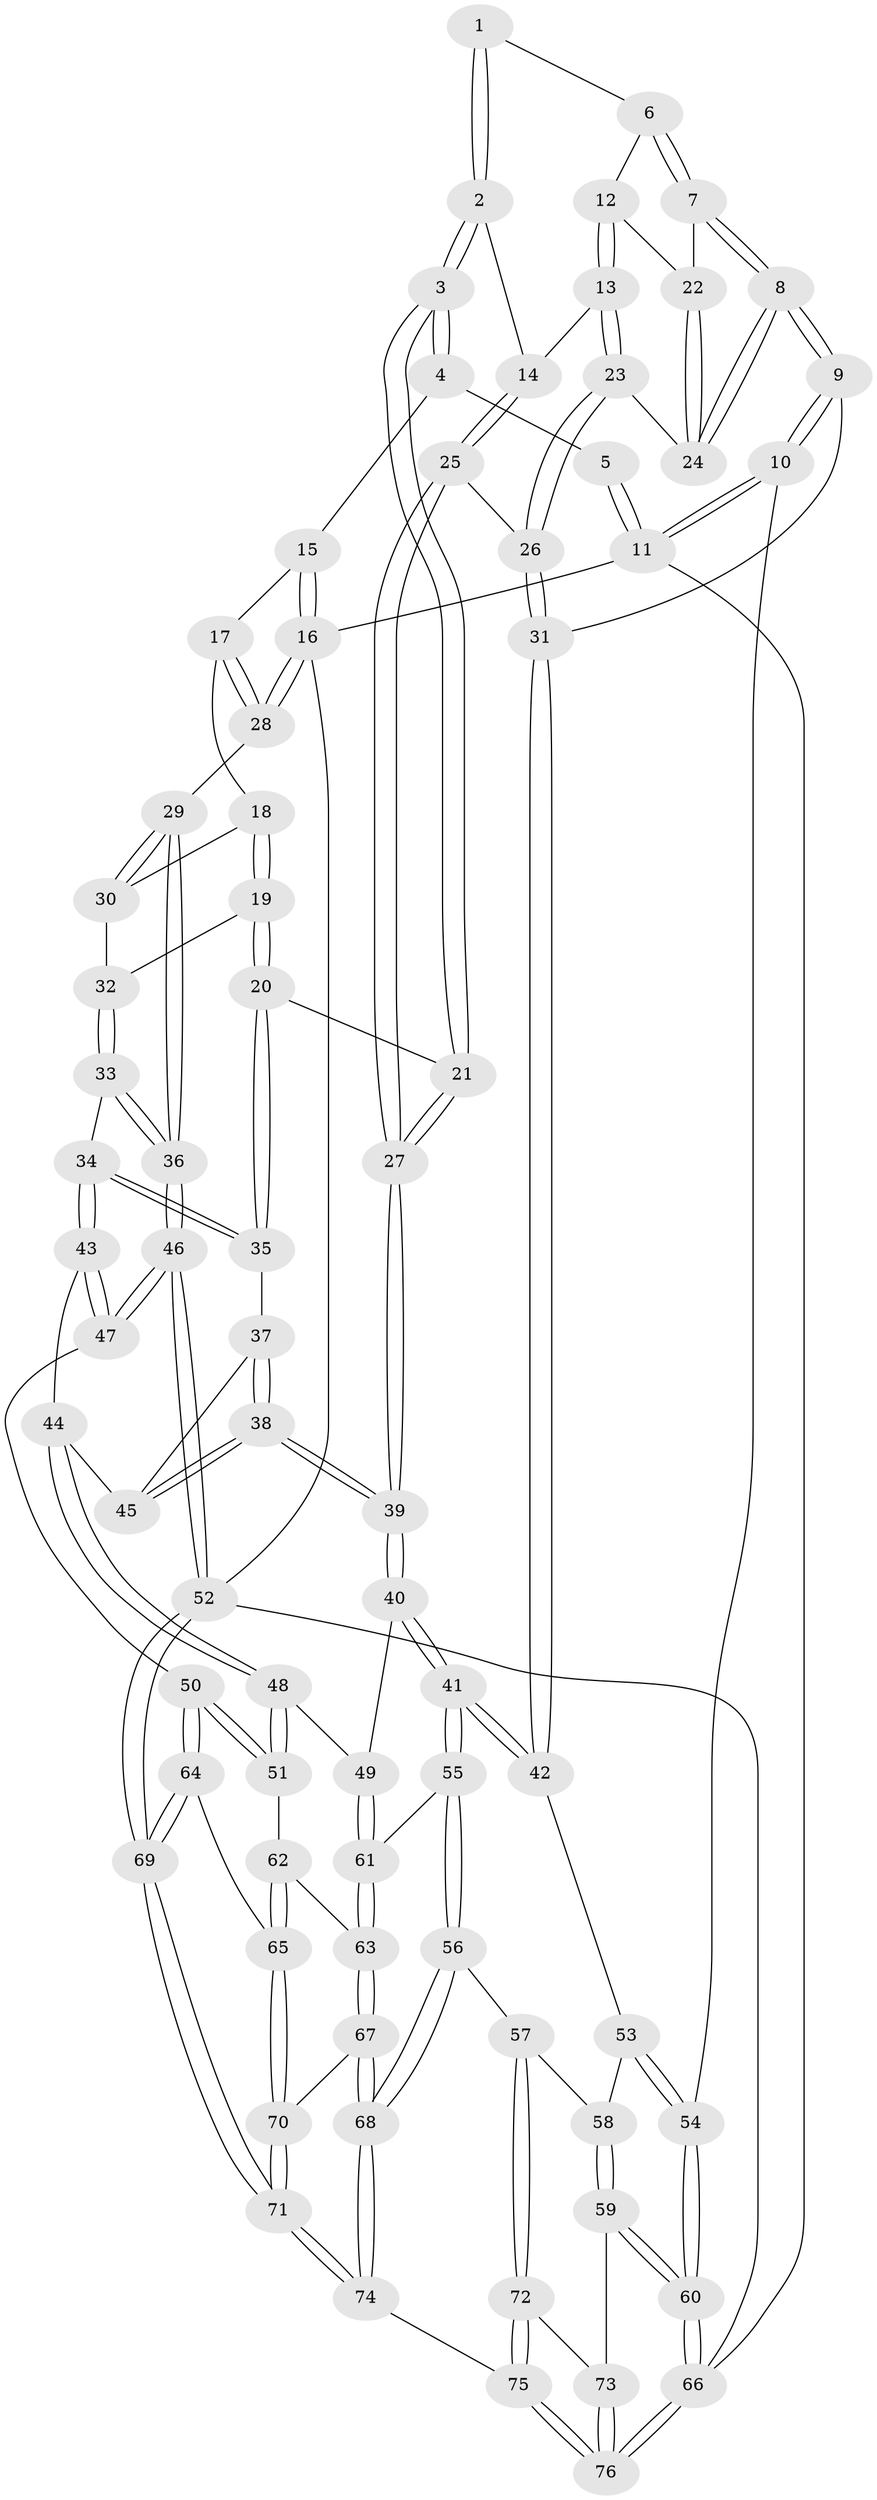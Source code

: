 // Generated by graph-tools (version 1.1) at 2025/27/03/15/25 16:27:56]
// undirected, 76 vertices, 187 edges
graph export_dot {
graph [start="1"]
  node [color=gray90,style=filled];
  1 [pos="+0.13923714715103414+0"];
  2 [pos="+0.3759697776895638+0.18229057919740138"];
  3 [pos="+0.617672998853715+0.12359403991390645"];
  4 [pos="+0.6253715753202467+0"];
  5 [pos="+0.12798906313963676+0"];
  6 [pos="+0.1420832035561705+0"];
  7 [pos="+0.05524505777111758+0.21758755811504044"];
  8 [pos="+0+0.3665238442443224"];
  9 [pos="+0+0.383337994298885"];
  10 [pos="+0+0.39430642341822736"];
  11 [pos="+0+0"];
  12 [pos="+0.197143863401029+0.16233426748532231"];
  13 [pos="+0.2695002923112767+0.19764384001384508"];
  14 [pos="+0.3705088722836479+0.18800228169067582"];
  15 [pos="+1+0"];
  16 [pos="+1+0"];
  17 [pos="+0.8073001627115314+0.20926681006497203"];
  18 [pos="+0.8041620509069903+0.21045500002366466"];
  19 [pos="+0.7413246831484004+0.2187309569239998"];
  20 [pos="+0.6755433393195153+0.20734051365322417"];
  21 [pos="+0.6493966501413501+0.18250109584245655"];
  22 [pos="+0.17910541982857867+0.18223182496132376"];
  23 [pos="+0.20670486641569796+0.3154622731150368"];
  24 [pos="+0.1710318900540978+0.3097956808338758"];
  25 [pos="+0.3441382594512153+0.35628746597349026"];
  26 [pos="+0.28109536918672606+0.37109603408858666"];
  27 [pos="+0.42749002752316273+0.4143030496985992"];
  28 [pos="+1+0.031797434486078566"];
  29 [pos="+1+0.40970293493953136"];
  30 [pos="+0.9599374725315102+0.3422890956960534"];
  31 [pos="+0.2475756782099869+0.4349572833924562"];
  32 [pos="+0.8513590475767283+0.37043535232026686"];
  33 [pos="+0.8699485401741652+0.4695030804858834"];
  34 [pos="+0.7643091694508148+0.4860832990635897"];
  35 [pos="+0.6745738542151395+0.3468621965893618"];
  36 [pos="+1+0.5845589176972837"];
  37 [pos="+0.6459807774740867+0.3881002603509511"];
  38 [pos="+0.4826150418445358+0.5345815470253727"];
  39 [pos="+0.46591342101207195+0.546198713428903"];
  40 [pos="+0.46518292175124887+0.5501532325756145"];
  41 [pos="+0.3681913830684215+0.6108899283779688"];
  42 [pos="+0.24048039462846704+0.5608460902051162"];
  43 [pos="+0.7406865808716971+0.5391238825392067"];
  44 [pos="+0.7045687727807973+0.5613323282455349"];
  45 [pos="+0.6477207076269619+0.5004938635115163"];
  46 [pos="+1+0.6916139406695937"];
  47 [pos="+0.9279527531156245+0.7270386908103231"];
  48 [pos="+0.6292505676515838+0.6529124161286161"];
  49 [pos="+0.5695117305189435+0.6318701499548353"];
  50 [pos="+0.9025562548390343+0.7386699362343229"];
  51 [pos="+0.6342587607477506+0.6608703685864579"];
  52 [pos="+1+1"];
  53 [pos="+0.167831133859549+0.5801894839747214"];
  54 [pos="+0+0.5283915533961534"];
  55 [pos="+0.3469742240540073+0.7667593412261399"];
  56 [pos="+0.31640983055153116+0.8194099191605402"];
  57 [pos="+0.21389694526450104+0.8366053996242137"];
  58 [pos="+0.17735613222244814+0.659752052950781"];
  59 [pos="+0+0.8498918162857514"];
  60 [pos="+0+0.8606915861711936"];
  61 [pos="+0.4952290914213718+0.7722707040165949"];
  62 [pos="+0.6341062908774042+0.736823274072105"];
  63 [pos="+0.565611090018798+0.848961488745788"];
  64 [pos="+0.8564680297943711+0.7868106881425739"];
  65 [pos="+0.7594014544282864+0.858842397409777"];
  66 [pos="+0+1"];
  67 [pos="+0.5672022051521294+0.9229830323507408"];
  68 [pos="+0.49249922458238177+1"];
  69 [pos="+0.9089690234792038+1"];
  70 [pos="+0.7552946817873902+0.866166365541529"];
  71 [pos="+0.8492778786661708+1"];
  72 [pos="+0.20995046867817876+0.8387505862038902"];
  73 [pos="+0.1552824550241242+0.8442673225275065"];
  74 [pos="+0.4965549919217705+1"];
  75 [pos="+0.2501400446224446+1"];
  76 [pos="+0.15165531919323263+1"];
  1 -- 2;
  1 -- 2;
  1 -- 6;
  2 -- 3;
  2 -- 3;
  2 -- 14;
  3 -- 4;
  3 -- 4;
  3 -- 21;
  3 -- 21;
  4 -- 5;
  4 -- 15;
  5 -- 11;
  5 -- 11;
  6 -- 7;
  6 -- 7;
  6 -- 12;
  7 -- 8;
  7 -- 8;
  7 -- 22;
  8 -- 9;
  8 -- 9;
  8 -- 24;
  8 -- 24;
  9 -- 10;
  9 -- 10;
  9 -- 31;
  10 -- 11;
  10 -- 11;
  10 -- 54;
  11 -- 16;
  11 -- 66;
  12 -- 13;
  12 -- 13;
  12 -- 22;
  13 -- 14;
  13 -- 23;
  13 -- 23;
  14 -- 25;
  14 -- 25;
  15 -- 16;
  15 -- 16;
  15 -- 17;
  16 -- 28;
  16 -- 28;
  16 -- 52;
  17 -- 18;
  17 -- 28;
  17 -- 28;
  18 -- 19;
  18 -- 19;
  18 -- 30;
  19 -- 20;
  19 -- 20;
  19 -- 32;
  20 -- 21;
  20 -- 35;
  20 -- 35;
  21 -- 27;
  21 -- 27;
  22 -- 24;
  22 -- 24;
  23 -- 24;
  23 -- 26;
  23 -- 26;
  25 -- 26;
  25 -- 27;
  25 -- 27;
  26 -- 31;
  26 -- 31;
  27 -- 39;
  27 -- 39;
  28 -- 29;
  29 -- 30;
  29 -- 30;
  29 -- 36;
  29 -- 36;
  30 -- 32;
  31 -- 42;
  31 -- 42;
  32 -- 33;
  32 -- 33;
  33 -- 34;
  33 -- 36;
  33 -- 36;
  34 -- 35;
  34 -- 35;
  34 -- 43;
  34 -- 43;
  35 -- 37;
  36 -- 46;
  36 -- 46;
  37 -- 38;
  37 -- 38;
  37 -- 45;
  38 -- 39;
  38 -- 39;
  38 -- 45;
  38 -- 45;
  39 -- 40;
  39 -- 40;
  40 -- 41;
  40 -- 41;
  40 -- 49;
  41 -- 42;
  41 -- 42;
  41 -- 55;
  41 -- 55;
  42 -- 53;
  43 -- 44;
  43 -- 47;
  43 -- 47;
  44 -- 45;
  44 -- 48;
  44 -- 48;
  46 -- 47;
  46 -- 47;
  46 -- 52;
  46 -- 52;
  47 -- 50;
  48 -- 49;
  48 -- 51;
  48 -- 51;
  49 -- 61;
  49 -- 61;
  50 -- 51;
  50 -- 51;
  50 -- 64;
  50 -- 64;
  51 -- 62;
  52 -- 69;
  52 -- 69;
  52 -- 66;
  53 -- 54;
  53 -- 54;
  53 -- 58;
  54 -- 60;
  54 -- 60;
  55 -- 56;
  55 -- 56;
  55 -- 61;
  56 -- 57;
  56 -- 68;
  56 -- 68;
  57 -- 58;
  57 -- 72;
  57 -- 72;
  58 -- 59;
  58 -- 59;
  59 -- 60;
  59 -- 60;
  59 -- 73;
  60 -- 66;
  60 -- 66;
  61 -- 63;
  61 -- 63;
  62 -- 63;
  62 -- 65;
  62 -- 65;
  63 -- 67;
  63 -- 67;
  64 -- 65;
  64 -- 69;
  64 -- 69;
  65 -- 70;
  65 -- 70;
  66 -- 76;
  66 -- 76;
  67 -- 68;
  67 -- 68;
  67 -- 70;
  68 -- 74;
  68 -- 74;
  69 -- 71;
  69 -- 71;
  70 -- 71;
  70 -- 71;
  71 -- 74;
  71 -- 74;
  72 -- 73;
  72 -- 75;
  72 -- 75;
  73 -- 76;
  73 -- 76;
  74 -- 75;
  75 -- 76;
  75 -- 76;
}
